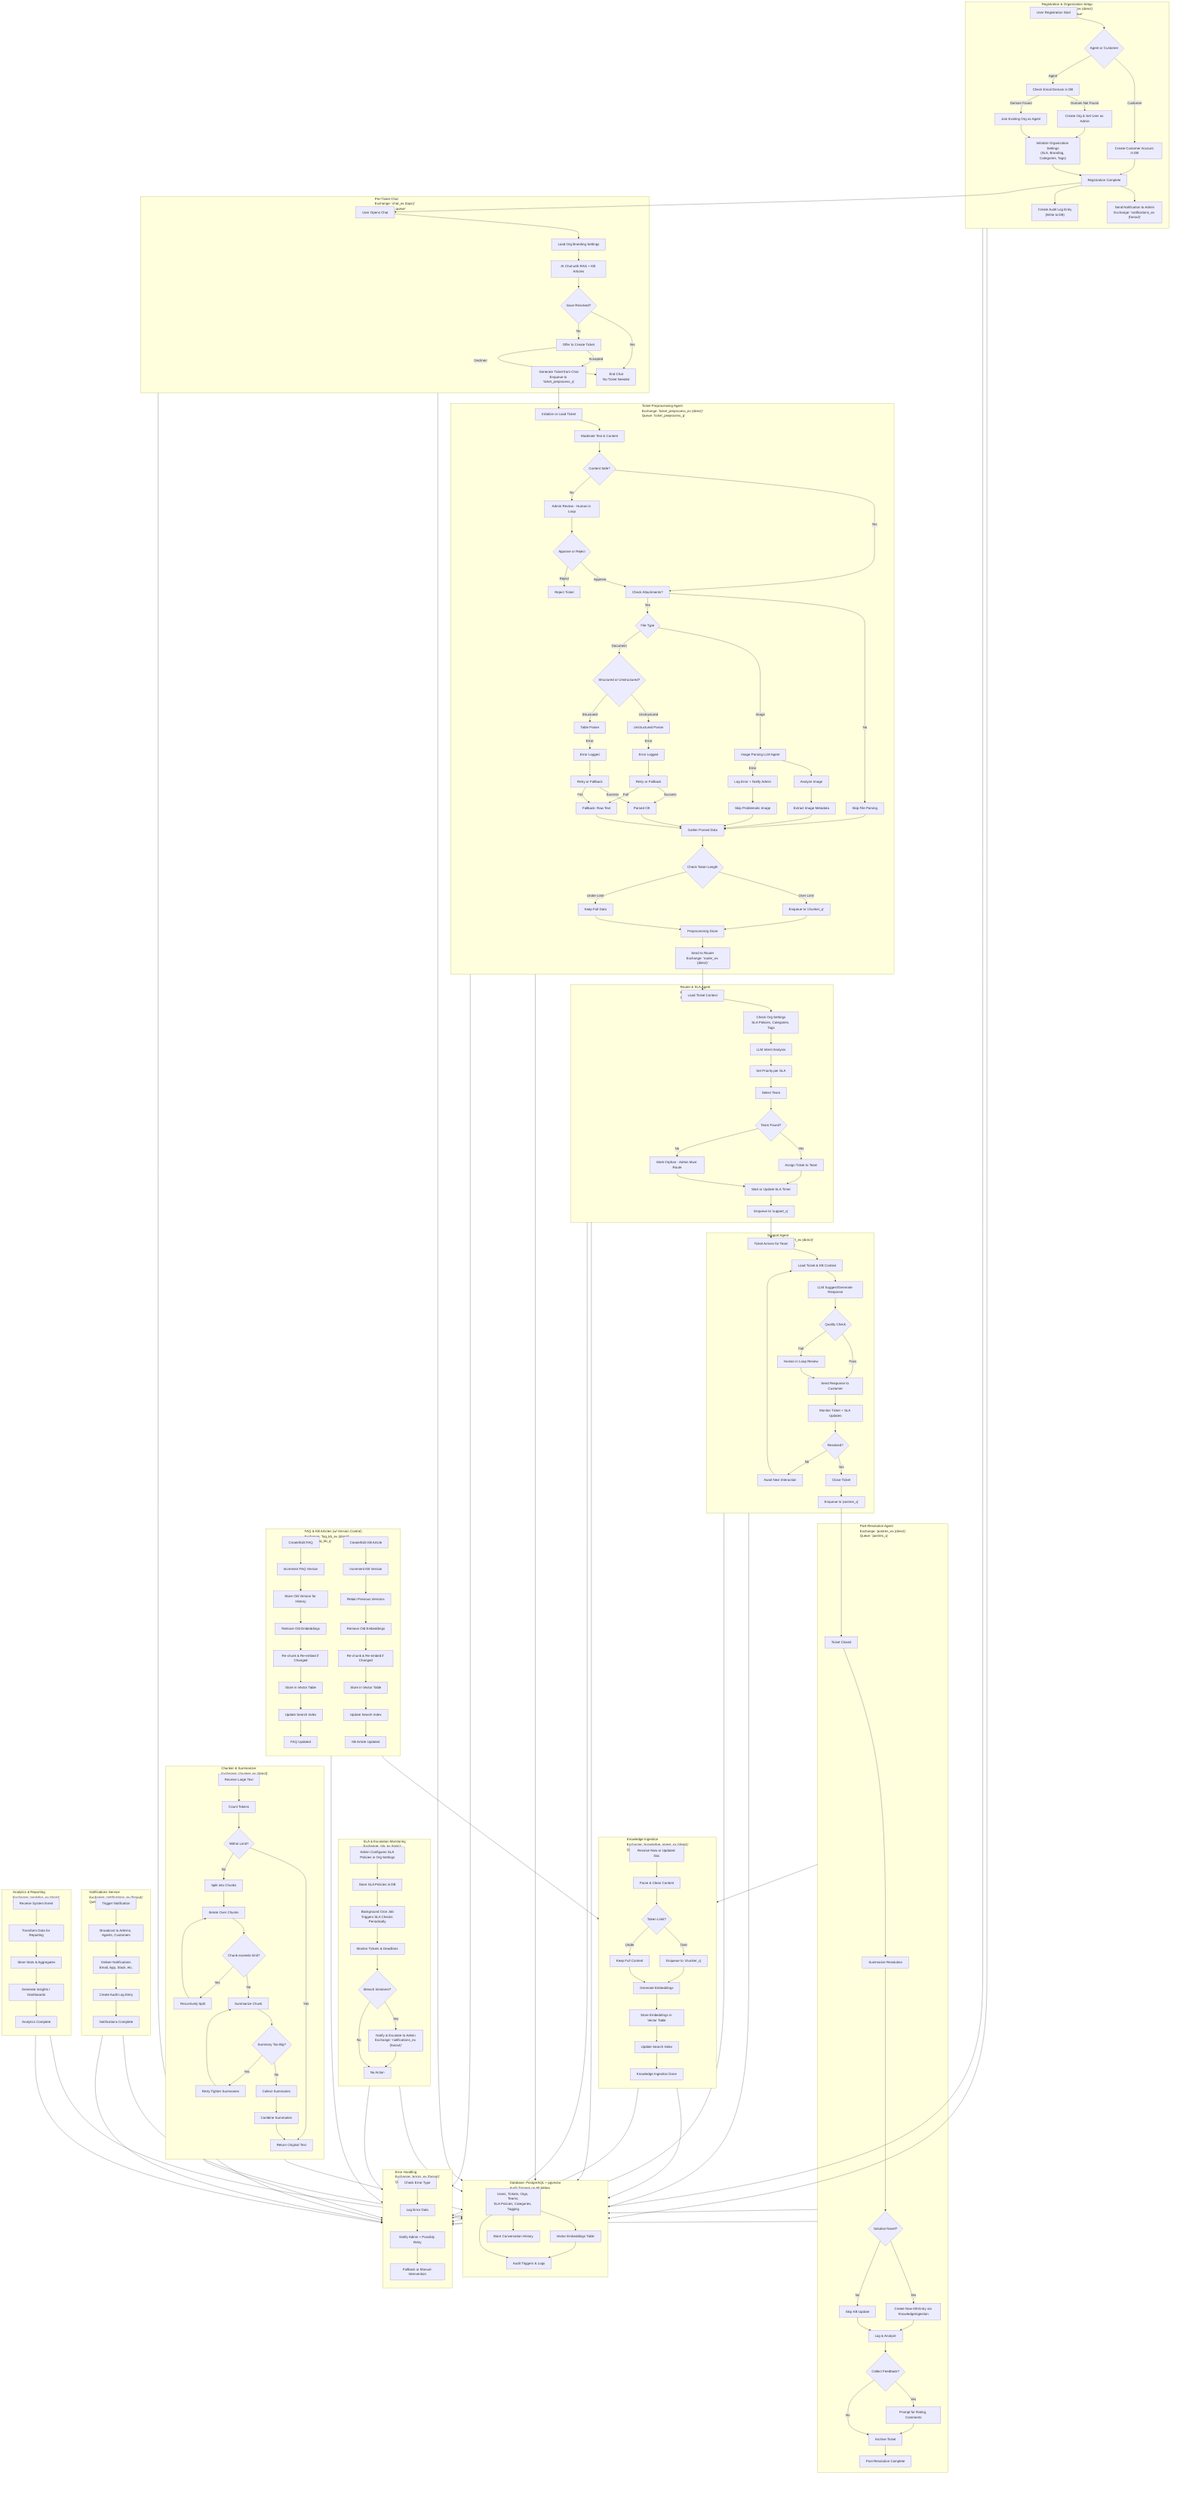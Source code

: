 graph TD

%% ========= REGISTRATION & ORGANIZATION SETUP =========
subgraph "RegistrationAndOrgSetup" ["Registration & Organization Setup<br>Exchange: 'registration_ex (direct)'<br>Queue: 'registration_queue'"]
    direction TB

    RegStart["User Registration Start"] --> RegCheckType{"Agent or Customer"}
    RegCheckType -->|Customer| RegCreateCust["Create Customer Account in DB"]
    RegCheckType -->|Agent| RegCheckDomain["Check Email Domain in DB"]
    RegCheckDomain -->|Domain Not Found| RegCreateOrg["Create Org & Set User as Admin"]
    RegCheckDomain -->|Domain Found| RegJoinOrg["Join Existing Org as Agent"]

    RegCreateOrg --> OrgConfig["Initialize Organization Settings<br>(SLA, Branding, Categories, Tags)"]
    RegJoinOrg --> OrgConfig
    RegCreateCust --> RegFinish["Registration Complete"]
    OrgConfig --> RegFinish
    RegFinish --> RegNotify["Send Notification to Admin<br>Exchange: 'notifications_ex (fanout)'"]
    RegFinish --> RegAudit["Create Audit Log Entry<br>(Write to DB)"]
end

%% ========= PRE-TICKET AI CHATBOT =========
subgraph "ChatFlow" ["Pre-Ticket Chat<br>Exchange: 'chat_ex (topic)'<br>Queue: 'chat_queue'"]
    direction TB

    ChatStart["User Opens Chat"] --> ChatUseBranding["Load Org Branding Settings"]
    ChatUseBranding --> ChatRAG["AI Chat with RAG + KB Articles"]
    ChatRAG --> ChatResolved{"Issue Resolved?"}
    ChatResolved -->|Yes| ChatEnd["End Chat<br>No Ticket Needed"]
    ChatResolved -->|No| ChatOfferTicket["Offer to Create Ticket"]
    ChatOfferTicket -->|Accepted| ChatGenTicket["Generate Ticket from Chat<br>Enqueue to 'ticket_preprocess_q'"]
    ChatOfferTicket -->|Declined| ChatEnd
end

%% ========= MAIN TICKET PREPROCESSING AGENT =========
subgraph "TicketPreProcess" ["Ticket Preprocessing Agent<br>Exchange: 'ticket_preprocess_ex (direct)'<br>Queue: 'ticket_preprocess_q'"]
    direction TB

    TPP_Init["Initialize or Load Ticket"] --> TPP_Moderate["Moderate Text & Content"]
    TPP_Moderate --> TPP_SafeCheck{"Content Safe?"}
    TPP_SafeCheck -->|Yes| TPP_AttachCheck["Check Attachments?"]
    TPP_SafeCheck -->|No| TPP_AdminReview["Admin Review - Human in Loop"]
    TPP_AdminReview --> TPP_AdminDecision{"Approve or Reject"}
    TPP_AdminDecision -->|Approve| TPP_AttachCheck
    TPP_AdminDecision -->|Reject| TPP_Reject["Reject Ticket"]
    TPP_AttachCheck -->|No| TPP_Skip["Skip File Parsing"]
    TPP_AttachCheck -->|Yes| TPP_FileType{"File Type"}
    TPP_FileType -->|Image| TPP_ImageLLM["Image Parsing LLM Agent"]
    TPP_ImageLLM --> TPP_ImgAnalyze["Analyze Image"]
    TPP_ImageLLM -->|Error| TPP_ImgErr["Log Error + Notify Admin"]
    TPP_ImgAnalyze --> TPP_ImgExtract["Extract Image Metadata"]
    TPP_ImgErr --> TPP_ImgSkip["Skip Problematic Image"]
    TPP_FileType -->|Document| TPP_DocType{"Structured or Unstructured?"}
    TPP_DocType -->|Unstructured| TPP_Unstruct["Unstructured Parser"]
    TPP_DocType -->|Structured| TPP_TableParser["Table Parser"]
    TPP_Unstruct -->|Error| TPP_UnErr["Error Logged"]
    TPP_UnErr --> TPP_UnRetry["Retry or Fallback"]
    TPP_UnRetry -->|Success| TPP_UnOK["Parsed OK"]
    TPP_UnRetry -->|Fail| TPP_UnRaw["Fallback: Raw Text"]
    TPP_TableParser -->|Error| TPP_TabErr["Error Logged"]
    TPP_TabErr --> TPP_TabRetry["Retry or Fallback"]
    TPP_TabRetry -->|Success| TPP_UnOK
    TPP_TabRetry -->|Fail| TPP_UnRaw
    TPP_UnOK --> TPP_Gather["Gather Parsed Data"]
    TPP_UnRaw --> TPP_Gather
    TPP_ImgExtract --> TPP_Gather
    TPP_ImgSkip --> TPP_Gather
    TPP_Skip --> TPP_Gather
    TPP_Gather --> TPP_TokenCheck{"Check Token Length"}
    TPP_TokenCheck -->|Over Limit| TPP_ChunkerEntry["Enqueue to 'chunker_q'"]
    TPP_TokenCheck -->|Under Limit| TPP_Full["Keep Full Data"]
    TPP_Full --> TPP_Done["Preprocessing Done"]
    TPP_ChunkerEntry --> TPP_Done
    TPP_Done --> TPP_Out["Send to Router<br>Exchange: 'router_ex (direct)'"]
end

%% ========= ROUTER AGENT & SLA TRACKING =========
subgraph "Router" ["Router & SLA Agent<br>Exchange: 'router_ex (direct)'<br>Queue: 'router_q'"]
    direction TB

    Router_Init["Load Ticket Context"] --> Router_OrgData["Check Org Settings<br>SLA Policies, Categories, Tags"]
    Router_OrgData --> Router_IntAnalyze["LLM Intent Analysis"]
    Router_IntAnalyze --> Router_Priority["Set Priority per SLA"]
    Router_Priority --> Router_TeamSel["Select Team"]
    Router_TeamSel --> Router_TeamFound{"Team Found?"}
    Router_TeamFound -->|Yes| Router_Assign["Assign Ticket to Team"]
    Router_TeamFound -->|No| Router_Orphan["Mark Orphan - Admin Must Route"]
    Router_Assign --> Router_SLAStart["Start or Update SLA Timer"]
    Router_Orphan --> Router_SLAStart
    Router_SLAStart --> Router_Out["Enqueue to 'support_q'"]
end

%% ========= SLA FLOW WITH CRON JOBS =========
subgraph "SLAFlow" ["SLA & Escalation Monitoring<br>Exchange: 'sla_ex (topic)'<br>Queue: 'sla_queue'"]
    direction TB

    SLA_Config["Admin Configures SLA Policies in Org Settings"] --> SLA_DB["Store SLA Policies in DB"]
    SLA_DB --> SLA_Cron["Background Cron Job<br>Triggers SLA Checks Periodically"]
    SLA_Cron --> SLA_Track["Monitor Tickets & Deadlines"]
    SLA_Track --> SLA_Imminent{"Breach Imminent?"}
    SLA_Imminent -->|Yes| SLA_Escalate["Notify & Escalate to Admin<br>Exchange: 'notifications_ex (fanout)'"]
    SLA_Imminent -->|No| SLA_Continue["No Action"]
    SLA_Escalate --> SLA_Continue
end

%% ========= SUPPORT FLOW (TEAM OR AI) =========
subgraph "Support" ["Support Agent<br>Exchange: 'support_ex (direct)'<br>Queue: 'support_q'"]
    direction TB

    Support_Init["Ticket Arrives for Team"] --> Support_Load["Load Ticket & KB Context"]
    Support_Load --> Support_AIResp["LLM Suggest/Generate Response"]
    Support_AIResp --> Support_QACheck{"Quality Check"}
    Support_QACheck -->|Pass| Support_Send["Send Response to Customer"]
    Support_QACheck -->|Fail| Support_Human["Human in Loop Review"]
    Support_Human --> Support_Send
    Support_Send --> Support_Monitor["Monitor Ticket + SLA Updates"]
    Support_Monitor --> Support_Resolved{"Resolved?"}
    Support_Resolved -->|Yes| Support_Close["Close Ticket"]
    Support_Resolved -->|No| Support_Repeat["Await Next Interaction"]
    Support_Repeat --> Support_Load
    Support_Close --> Support_Out["Enqueue to 'postres_q'"]
end

%% ========= KNOWLEDGE INGESTION FLOW =========
subgraph "KnowledgeIngestion" ["Knowledge Ingestion<br>Exchange: 'knowledge_ingest_ex (direct)'<br>Queue: 'knowledge_ingest_q'"]
    direction TB

    KI_NewDoc["Receive New or Updated Doc"] --> KI_Parse["Parse & Clean Content"]
    KI_Parse --> KI_TokenCheck{"Token Limit?"}
    KI_TokenCheck -->|Over| KI_ChunkEntry["Enqueue to 'chunker_q'"]
    KI_TokenCheck -->|Under| KI_Full["Keep Full Content"]
    KI_Full --> KI_Embed["Generate Embeddings"]
    KI_ChunkEntry --> KI_Embed
    KI_Embed --> KI_Store["Store Embeddings in Vector Table"]
    KI_Store --> KI_Index["Update Search Index"]
    KI_Index --> KI_Done["Knowledge Ingestion Done"]
end

%% ========= FAQ & KNOWLEDGE ARTICLES (VERSION CONTROL) =========
subgraph "FAQ_KBFlow" ["FAQ & KB Articles (w/ Version Control)<br>Exchange: 'faq_kb_ex (direct)'<br>Queue: 'faq_kb_q'"]
    direction TB

    FAQ_Start["Create/Edit FAQ"] --> FAQ_Version["Increment FAQ Version"]
    FAQ_Version --> FAQ_OldStore["Store Old Version for History"]
    FAQ_OldStore --> FAQ_RemoveOldEmb["Remove Old Embeddings"]
    FAQ_RemoveOldEmb --> FAQ_ReEmbed["Re-chunk & Re-embed if Changed"]
    FAQ_ReEmbed --> FAQ_StoreVec["Store in Vector Table"]
    FAQ_StoreVec --> FAQ_Index["Update Search Index"]
    FAQ_Index --> FAQ_Finish["FAQ Updated"]

    KB_Start["Create/Edit KB Article"] --> KB_Version["Increment KB Version"]
    KB_Version --> KB_OldStore["Retain Previous Versions"]
    KB_OldStore --> KB_RemoveOldEmb["Remove Old Embeddings"]
    KB_RemoveOldEmb --> KB_ReEmbed["Re-chunk & Re-embed if Changed"]
    KB_ReEmbed --> KB_StoreVec["Store in Vector Table"]
    KB_StoreVec --> KB_Index["Update Search Index"]
    KB_Index --> KB_Finish["KB Article Updated"]
end

%% ========= CHUNKER & SUMMARIZER AGENT =========
subgraph "Chunker" ["Chunker & Summarizer<br>Exchange: 'chunker_ex (direct)'<br>Queue: 'chunker_q'"]
    direction TB

    ChkStart["Receive Large Text"] --> ChkCount["Count Tokens"]
    ChkCount --> ChkLimit{"Within Limit?"}
    ChkLimit -->|Yes| ChkReturn["Return Original Text"]
    ChkLimit -->|No| ChkSplit["Split into Chunks"]
    ChkSplit --> ChkLoop["Iterate Over Chunks"]
    ChkLoop --> ChkSize{"Chunk exceeds limit?"}
    ChkSize -->|Yes| ChkResplit["Recursively Split"]
    ChkResplit --> ChkLoop
    ChkSize -->|No| ChkSumm["Summarize Chunk"]
    ChkSumm --> ChkSummSize{"Summary Too Big?"}
    ChkSummSize -->|Yes| ChkRestrict["Retry Tighter Summaries"]
    ChkRestrict --> ChkSumm
    ChkSummSize -->|No| ChkCollect["Collect Summaries"]
    ChkCollect --> ChkFinal["Combine Summaries"]
    ChkFinal --> ChkReturn
end

%% ========= POST-RESOLUTION & FEEDBACK =========
subgraph "PostResolutionFlow" ["Post-Resolution Agent<br>Exchange: 'postres_ex (direct)'<br>Queue: 'postres_q'"]
    direction TB

    Post_TicketClosed["Ticket Closed"] --> Post_Summarize["Summarize Resolution"]
    Post_Summarize --> Post_CheckNovel{"Solution Novel?"}
    Post_CheckNovel -->|Yes| Post_NewKB["Create New KB Entry via KnowledgeIngestion"]
    Post_CheckNovel -->|No| Post_SkipKB["Skip KB Update"]
    Post_NewKB --> Post_Analytics["Log & Analyze"]
    Post_SkipKB --> Post_Analytics
    Post_Analytics --> Post_Feedback{"Collect Feedback?"}
    Post_Feedback -->|Yes| Post_GetRating["Prompt for Rating, Comments"]
    Post_Feedback -->|No| Post_Archive["Archive Ticket"]
    Post_GetRating --> Post_Archive
    Post_Archive --> Post_Complete["Post-Resolution Complete"]
end

%% ========= NOTIFICATIONS SYSTEM =========
subgraph "NotificationsFlow" ["Notifications Service<br>Exchange: 'notifications_ex (fanout)'<br>Queue: multiple fanout bindings"]
    direction TB

    NotifyStart["Trigger Notification"] --> NotifyFanout["Broadcast to Admins, Agents, Customers"]
    NotifyFanout --> NotifyDelivery["Deliver Notifications<br>Email, App, Slack, etc."]
    NotifyDelivery --> NotifyLog["Create Audit Log Entry"]
    NotifyLog --> NotifyEnd["Notifications Complete"]
end

%% ========= ANALYTICS & REPORTING =========
subgraph "AnalyticsFlow" ["Analytics & Reporting<br>Exchange: 'analytics_ex (topic)'<br>Queue: 'analytics_q'"]
    direction TB

    AnalyticsEvt["Receive System Event"] --> AnalyticsTransform["Transform Data for Reporting"]
    AnalyticsTransform --> AnalyticsStore["Store Stats & Aggregates"]
    AnalyticsStore --> AnalyticsInsights["Generate Insights / Dashboards"]
    AnalyticsInsights --> AnalyticsEnd["Analytics Complete"]
end

%% ========= ERROR HANDLING =========
subgraph "Errors" ["Error Handling<br>Exchange: 'errors_ex (fanout)'<br>Queue: 'errors_q'"]
    direction TB

    ErrCheck["Check Error Type"] --> ErrLog["Log Error Data"]
    ErrLog --> ErrNotify["Notify Admin + Possibly Retry"]
    ErrNotify --> ErrFallback["Fallback or Manual Intervention"]
end

%% ========= DATABASE & AUDIT TRAILS =========
subgraph "Database" ["Database: PostgreSQL + pgvector<br>Audit Triggers on All Writes"]
    direction TB

    MainTables["Users, Tickets, Orgs, Teams,<br>SLA Policies, Categories, Tagging"] --> VectorTable["Vector Embeddings Table"]
    MainTables --> AuditTrails["Audit Triggers & Logs"]
    MainTables --> ConvHistory["Store Conversation History"]
    VectorTable --> AuditTrails
end

%% ============ CROSS-SUBGRAPH LINKS ============
RegistrationAndOrgSetup --> Database
RegistrationAndOrgSetup --> Errors

ChatFlow --> Database
ChatFlow --> Errors

TicketPreProcess --> Database
TicketPreProcess --> Errors

Router --> Database
Router --> Errors

SLAFlow --> Database
SLAFlow --> Errors

Support --> Database
Support --> Errors

KnowledgeIngestion --> Database
KnowledgeIngestion --> Errors

FAQ_KBFlow --> KnowledgeIngestion
FAQ_KBFlow --> Errors

Chunker --> Database
Chunker --> Errors

PostResolutionFlow --> KnowledgeIngestion
PostResolutionFlow --> Database
PostResolutionFlow --> Errors

NotificationsFlow --> Database
NotificationsFlow --> Errors

AnalyticsFlow --> Database
AnalyticsFlow --> Errors

%% MAIN ENTRY POINTS
RegFinish --> ChatStart
ChatGenTicket --> TPP_Init
TPP_Out --> Router_Init
Router_Out --> Support_Init
Support_Out --> Post_TicketClosed